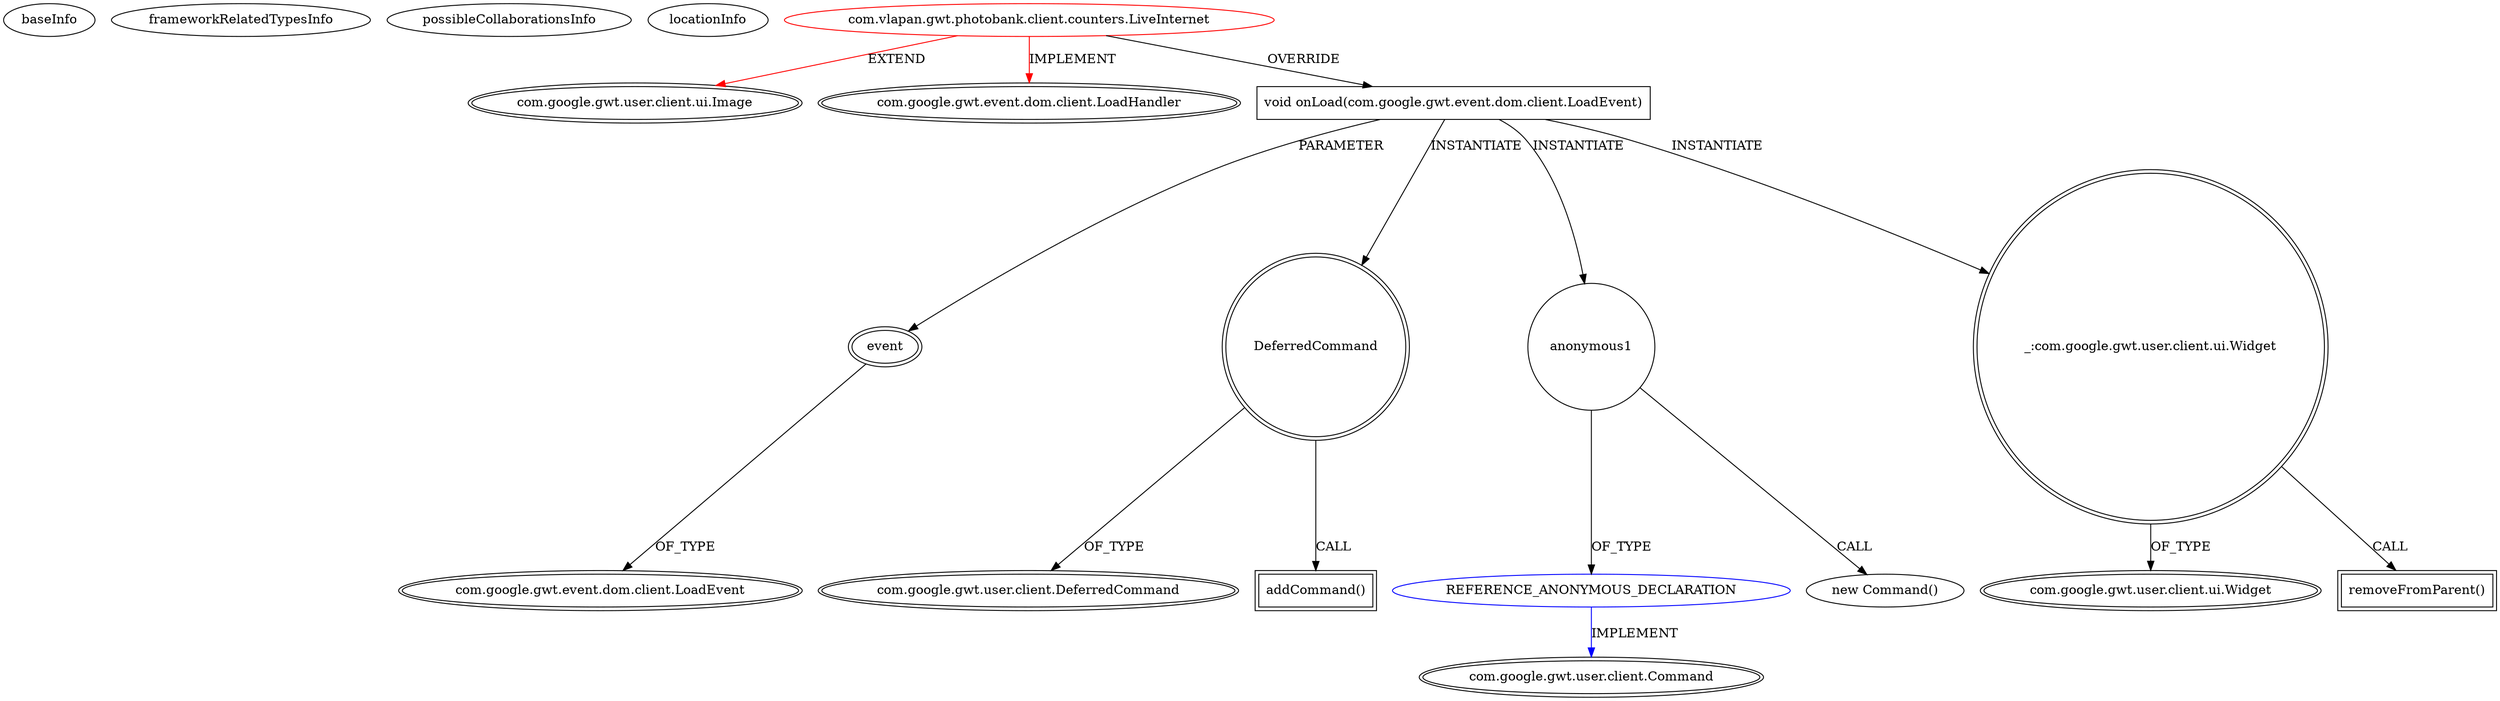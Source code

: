 digraph {
baseInfo[graphId=4592,category="extension_graph",isAnonymous=false,possibleRelation=true]
frameworkRelatedTypesInfo[0="com.google.gwt.user.client.ui.Image",1="com.google.gwt.event.dom.client.LoadHandler"]
possibleCollaborationsInfo[0="4592~OVERRIDING_METHOD_DECLARATION-INSTANTIATION-~com.google.gwt.user.client.ui.Image com.google.gwt.event.dom.client.LoadHandler ~com.google.gwt.user.client.Command ~false~true"]
locationInfo[projectName="vlapan-PhotoBank",filePath="/vlapan-PhotoBank/PhotoBank-master/src/com/vlapan/gwt/photobank/client/counters/LiveInternet.java",contextSignature="LiveInternet",graphId="4592"]
0[label="com.vlapan.gwt.photobank.client.counters.LiveInternet",vertexType="ROOT_CLIENT_CLASS_DECLARATION",isFrameworkType=false,color=red]
1[label="com.google.gwt.user.client.ui.Image",vertexType="FRAMEWORK_CLASS_TYPE",isFrameworkType=true,peripheries=2]
2[label="com.google.gwt.event.dom.client.LoadHandler",vertexType="FRAMEWORK_INTERFACE_TYPE",isFrameworkType=true,peripheries=2]
3[label="void onLoad(com.google.gwt.event.dom.client.LoadEvent)",vertexType="OVERRIDING_METHOD_DECLARATION",isFrameworkType=false,shape=box]
4[label="event",vertexType="PARAMETER_DECLARATION",isFrameworkType=true,peripheries=2]
5[label="com.google.gwt.event.dom.client.LoadEvent",vertexType="FRAMEWORK_CLASS_TYPE",isFrameworkType=true,peripheries=2]
6[label="DeferredCommand",vertexType="VARIABLE_EXPRESION",isFrameworkType=true,peripheries=2,shape=circle]
8[label="com.google.gwt.user.client.DeferredCommand",vertexType="FRAMEWORK_CLASS_TYPE",isFrameworkType=true,peripheries=2]
7[label="addCommand()",vertexType="INSIDE_CALL",isFrameworkType=true,peripheries=2,shape=box]
10[label="anonymous1",vertexType="VARIABLE_EXPRESION",isFrameworkType=false,shape=circle]
11[label="REFERENCE_ANONYMOUS_DECLARATION",vertexType="REFERENCE_ANONYMOUS_DECLARATION",isFrameworkType=false,color=blue]
12[label="com.google.gwt.user.client.Command",vertexType="FRAMEWORK_INTERFACE_TYPE",isFrameworkType=true,peripheries=2]
9[label="new Command()",vertexType="CONSTRUCTOR_CALL",isFrameworkType=false]
13[label="_:com.google.gwt.user.client.ui.Widget",vertexType="VARIABLE_EXPRESION",isFrameworkType=true,peripheries=2,shape=circle]
15[label="com.google.gwt.user.client.ui.Widget",vertexType="FRAMEWORK_CLASS_TYPE",isFrameworkType=true,peripheries=2]
14[label="removeFromParent()",vertexType="INSIDE_CALL",isFrameworkType=true,peripheries=2,shape=box]
0->1[label="EXTEND",color=red]
0->2[label="IMPLEMENT",color=red]
0->3[label="OVERRIDE"]
4->5[label="OF_TYPE"]
3->4[label="PARAMETER"]
3->6[label="INSTANTIATE"]
6->8[label="OF_TYPE"]
6->7[label="CALL"]
3->10[label="INSTANTIATE"]
11->12[label="IMPLEMENT",color=blue]
10->11[label="OF_TYPE"]
10->9[label="CALL"]
3->13[label="INSTANTIATE"]
13->15[label="OF_TYPE"]
13->14[label="CALL"]
}
